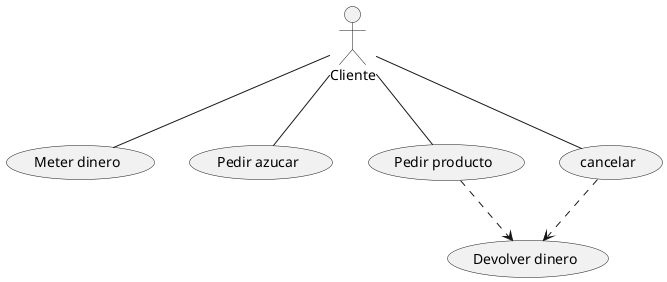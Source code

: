 @startuml

'https://plantuml.com/sequence-diagram
:Cliente: as cli
cli --(Meter dinero)
cli --(Pedir azucar)
cli --(Pedir producto)
cli --(cancelar)
(Pedir producto) ..>(Devolver dinero)
(cancelar) ..>(Devolver dinero)
@enduml